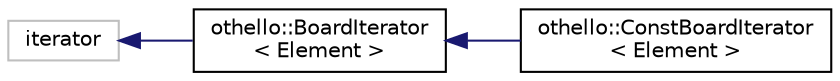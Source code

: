 digraph "Graphical Class Hierarchy"
{
  edge [fontname="Helvetica",fontsize="10",labelfontname="Helvetica",labelfontsize="10"];
  node [fontname="Helvetica",fontsize="10",shape=record];
  rankdir="LR";
  Node1 [label="iterator",height=0.2,width=0.4,color="grey75", fillcolor="white", style="filled"];
  Node1 -> Node2 [dir="back",color="midnightblue",fontsize="10",style="solid",fontname="Helvetica"];
  Node2 [label="othello::BoardIterator\l\< Element \>",height=0.2,width=0.4,color="black", fillcolor="white", style="filled",URL="$d3/dc2/classothello_1_1_board_iterator.html"];
  Node2 -> Node3 [dir="back",color="midnightblue",fontsize="10",style="solid",fontname="Helvetica"];
  Node3 [label="othello::ConstBoardIterator\l\< Element \>",height=0.2,width=0.4,color="black", fillcolor="white", style="filled",URL="$d9/d33/classothello_1_1_const_board_iterator.html"];
}
